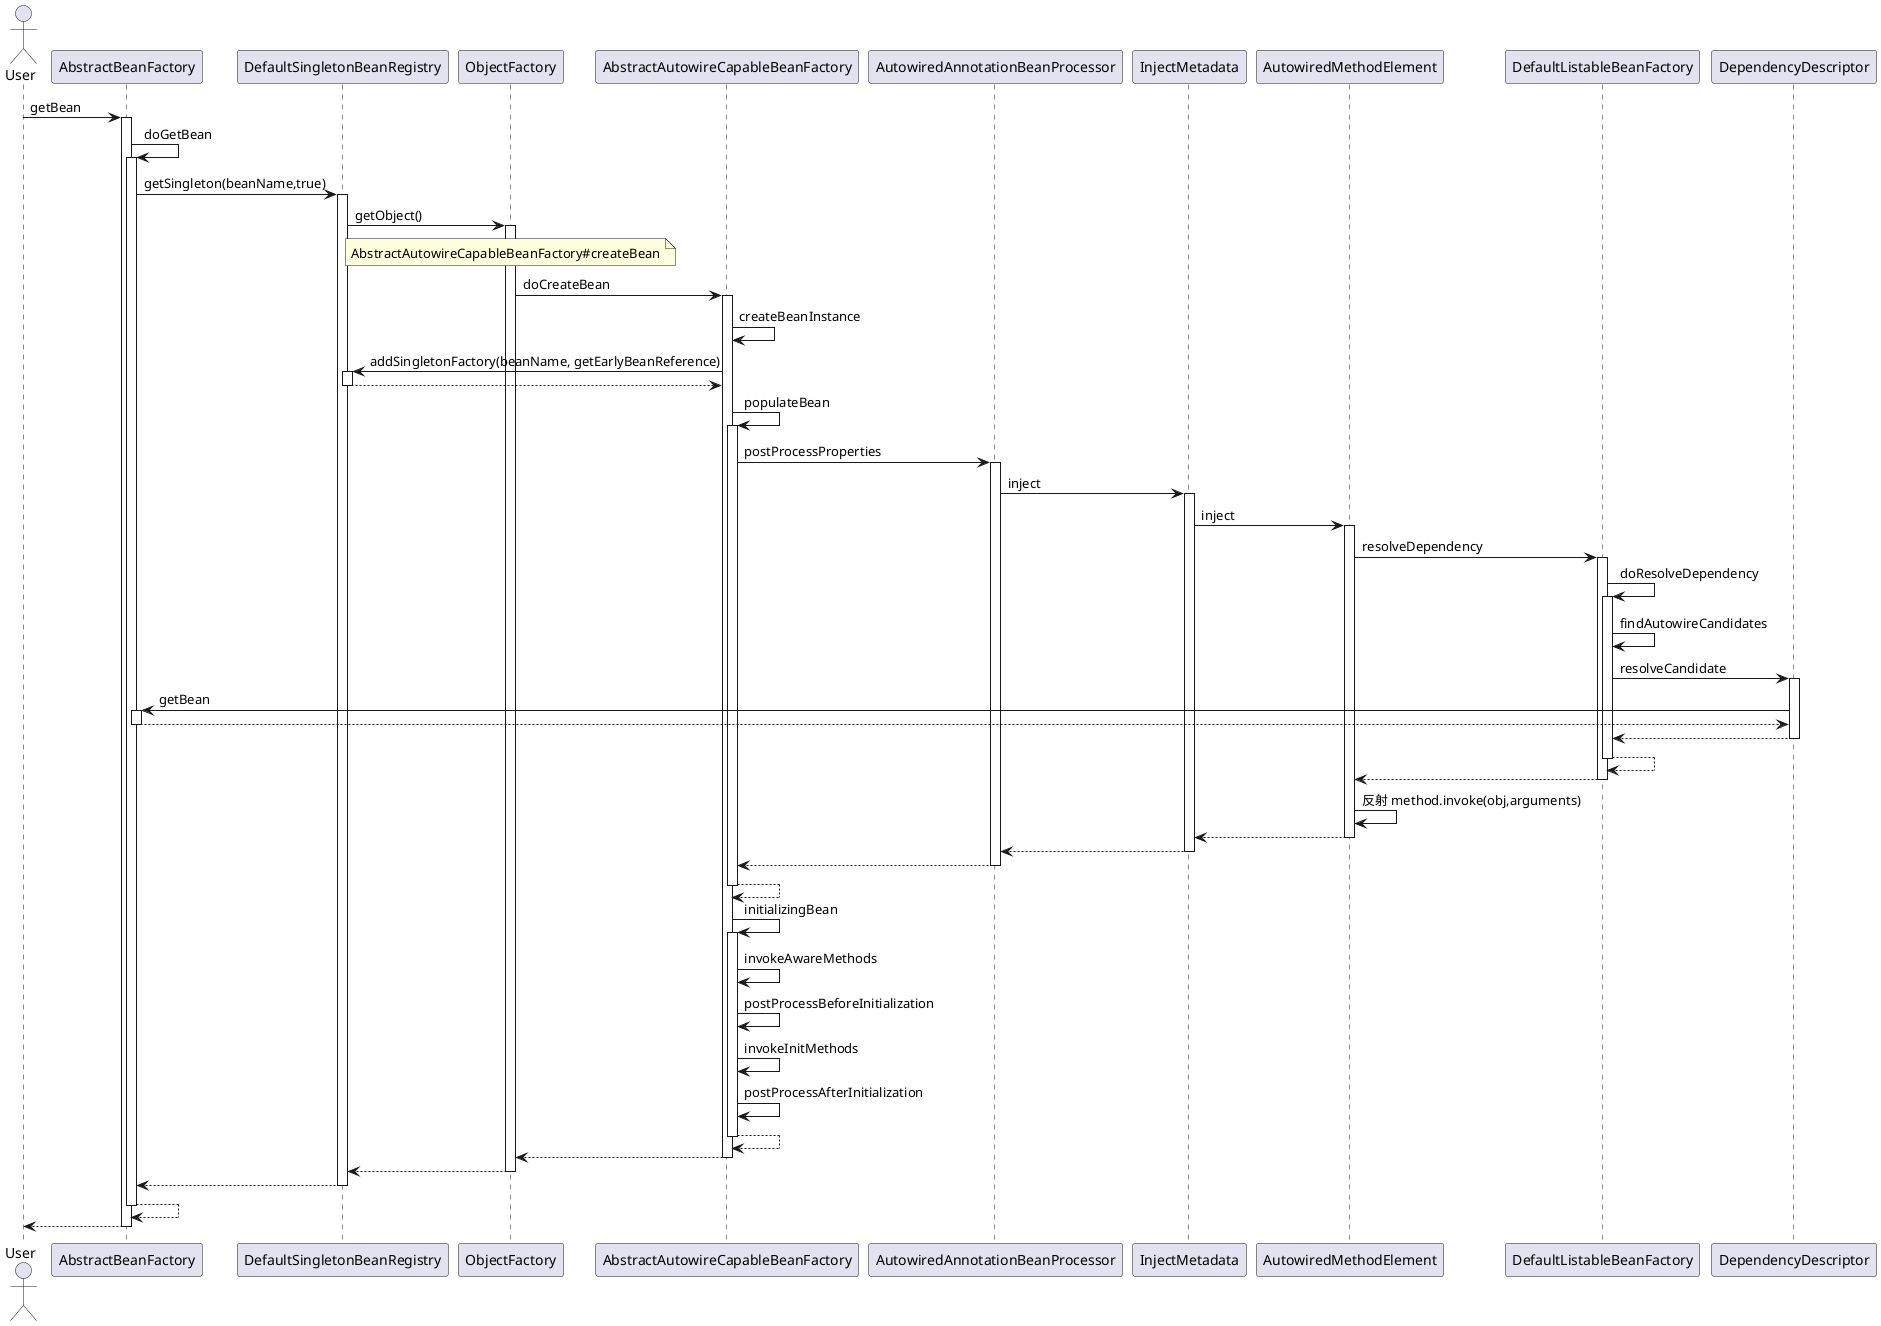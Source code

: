 @startuml
actor User as User
participant AbstractBeanFactory as A
participant DefaultSingletonBeanRegistry as B
participant ObjectFactory as C
participant AbstractAutowireCapableBeanFactory as D
participant AutowiredAnnotationBeanProcessor as E
participant InjectMetadata as F
participant AutowiredMethodElement as G
participant DefaultListableBeanFactory as H
participant DependencyDescriptor as I
User -> A ++ : getBean
    A -> A ++ : doGetBean
        A -> B ++ : getSingleton(beanName,true)
            B -> C ++ : getObject()
                note over C: AbstractAutowireCapableBeanFactory#createBean
                C -> D ++ : doCreateBean
                    D -> D : createBeanInstance
                    D -> B ++ : addSingletonFactory(beanName, getEarlyBeanReference)
                    return
                    D -> D ++ : populateBean
                        D -> E ++ : postProcessProperties
                            E -> F ++ : inject
                                F -> G ++ : inject
                                    G -> H ++ : resolveDependency
                                        H -> H ++ : doResolveDependency
                                            H -> H : findAutowireCandidates
                                            H -> I ++ : resolveCandidate
                                              I -> A ++ : getBean
                                              return
                                            return
                                        return
                                    return
                                    G -> G : 反射 method.invoke(obj,arguments)
                                return
                            return
                        return
                    return
                    D -> D ++ : initializingBean
                        D -> D : invokeAwareMethods
                        D -> D : postProcessBeforeInitialization
                        D -> D : invokeInitMethods
                        D -> D : postProcessAfterInitialization
                    return
                return
            return
        return
    return
return
@enduml